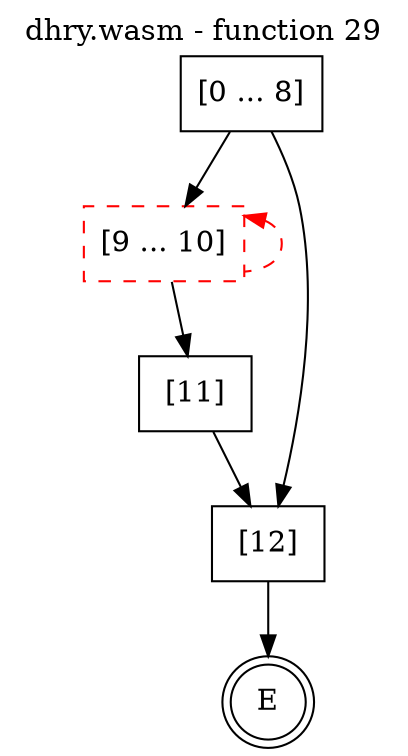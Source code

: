 digraph finite_state_machine {
    label = "dhry.wasm - function 29"
    labelloc =  t
    labelfontsize = 16
    labelfontcolor = black
    labelfontname = "Helvetica"
    node [shape = doublecircle]; E ;
    node [shape = box];
    node [shape=box, color=black, style=solid] 0[label="[0 ... 8]"]
    node [shape=box, color=red, style=dashed] 9[label="[9 ... 10]"]
    node [shape=box, color=black, style=solid] 11[label="[11]"]
    node [shape=box, color=black, style=solid] 12[label="[12]"]
    0 -> 9;
    0 -> 12;
    9 -> 11;
    9 -> 9[style="dashed" color="red" dir=back];
    11 -> 12;
    12 -> E;
}

